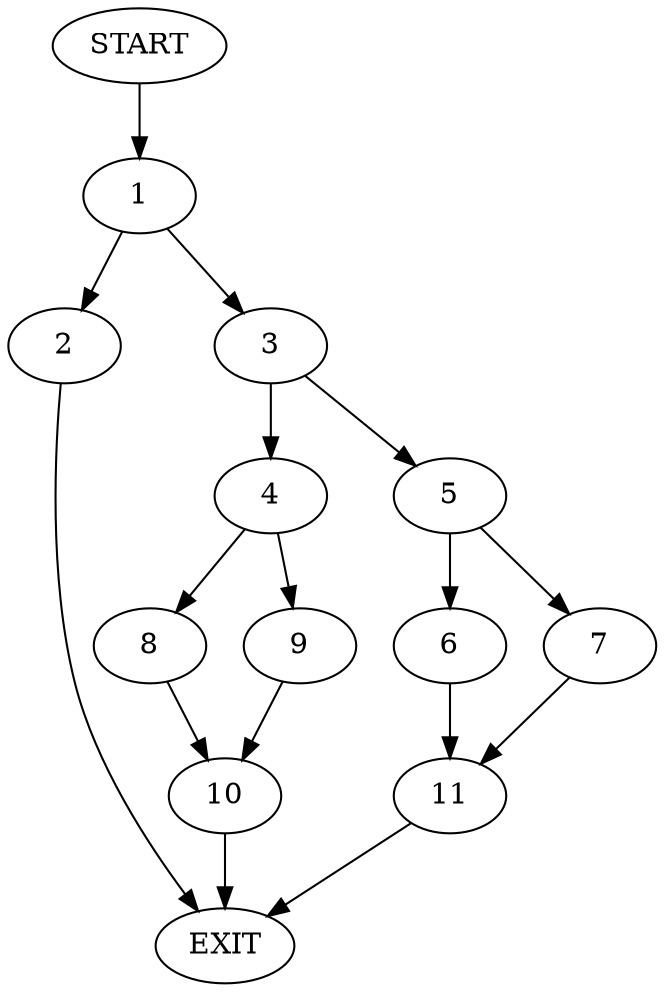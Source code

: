 digraph {
0 [label="START"]
12 [label="EXIT"]
0 -> 1
1 -> 2
1 -> 3
3 -> 4
3 -> 5
2 -> 12
5 -> 6
5 -> 7
4 -> 8
4 -> 9
8 -> 10
9 -> 10
10 -> 12
7 -> 11
6 -> 11
11 -> 12
}
